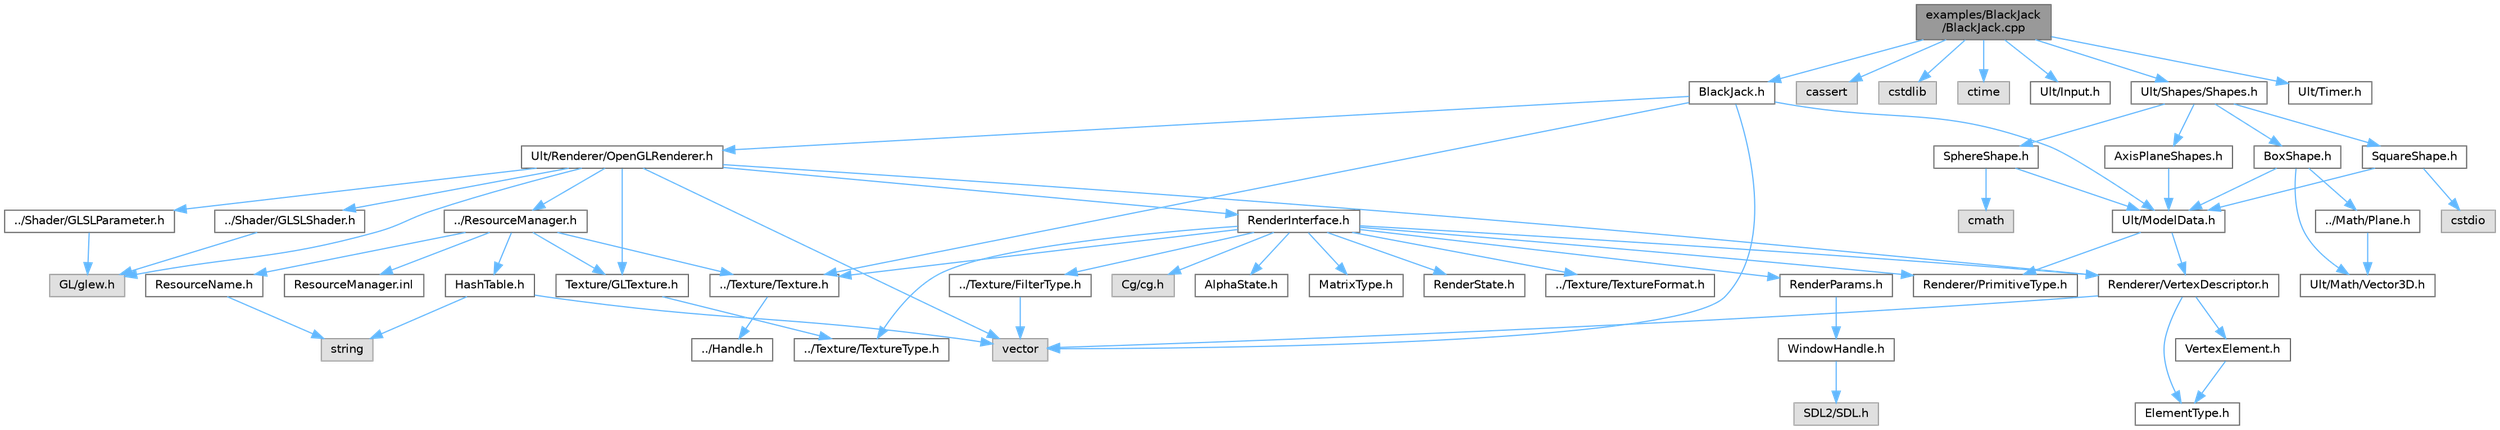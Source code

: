 digraph "examples/BlackJack/BlackJack.cpp"
{
 // LATEX_PDF_SIZE
  bgcolor="transparent";
  edge [fontname=Helvetica,fontsize=10,labelfontname=Helvetica,labelfontsize=10];
  node [fontname=Helvetica,fontsize=10,shape=box,height=0.2,width=0.4];
  Node1 [id="Node000001",label="examples/BlackJack\l/BlackJack.cpp",height=0.2,width=0.4,color="gray40", fillcolor="grey60", style="filled", fontcolor="black",tooltip=" "];
  Node1 -> Node2 [id="edge1_Node000001_Node000002",color="steelblue1",style="solid",tooltip=" "];
  Node2 [id="Node000002",label="BlackJack.h",height=0.2,width=0.4,color="grey40", fillcolor="white", style="filled",URL="$_black_jack_8h.html",tooltip=" "];
  Node2 -> Node3 [id="edge2_Node000002_Node000003",color="steelblue1",style="solid",tooltip=" "];
  Node3 [id="Node000003",label="vector",height=0.2,width=0.4,color="grey60", fillcolor="#E0E0E0", style="filled",tooltip=" "];
  Node2 -> Node4 [id="edge3_Node000002_Node000004",color="steelblue1",style="solid",tooltip=" "];
  Node4 [id="Node000004",label="Ult/ModelData.h",height=0.2,width=0.4,color="grey40", fillcolor="white", style="filled",URL="$_model_data_8h.html",tooltip=" "];
  Node4 -> Node5 [id="edge4_Node000004_Node000005",color="steelblue1",style="solid",tooltip=" "];
  Node5 [id="Node000005",label="Renderer/PrimitiveType.h",height=0.2,width=0.4,color="grey40", fillcolor="white", style="filled",URL="$_primitive_type_8h.html",tooltip=" "];
  Node4 -> Node6 [id="edge5_Node000004_Node000006",color="steelblue1",style="solid",tooltip=" "];
  Node6 [id="Node000006",label="Renderer/VertexDescriptor.h",height=0.2,width=0.4,color="grey40", fillcolor="white", style="filled",URL="$_vertex_descriptor_8h.html",tooltip=" "];
  Node6 -> Node3 [id="edge6_Node000006_Node000003",color="steelblue1",style="solid",tooltip=" "];
  Node6 -> Node7 [id="edge7_Node000006_Node000007",color="steelblue1",style="solid",tooltip=" "];
  Node7 [id="Node000007",label="ElementType.h",height=0.2,width=0.4,color="grey40", fillcolor="white", style="filled",URL="$_element_type_8h.html",tooltip=" "];
  Node6 -> Node8 [id="edge8_Node000006_Node000008",color="steelblue1",style="solid",tooltip=" "];
  Node8 [id="Node000008",label="VertexElement.h",height=0.2,width=0.4,color="grey40", fillcolor="white", style="filled",URL="$_vertex_element_8h.html",tooltip=" "];
  Node8 -> Node7 [id="edge9_Node000008_Node000007",color="steelblue1",style="solid",tooltip=" "];
  Node2 -> Node9 [id="edge10_Node000002_Node000009",color="steelblue1",style="solid",tooltip=" "];
  Node9 [id="Node000009",label="Ult/Renderer/OpenGLRenderer.h",height=0.2,width=0.4,color="grey40", fillcolor="white", style="filled",URL="$_open_g_l_renderer_8h.html",tooltip=" "];
  Node9 -> Node3 [id="edge11_Node000009_Node000003",color="steelblue1",style="solid",tooltip=" "];
  Node9 -> Node10 [id="edge12_Node000009_Node000010",color="steelblue1",style="solid",tooltip=" "];
  Node10 [id="Node000010",label="GL/glew.h",height=0.2,width=0.4,color="grey60", fillcolor="#E0E0E0", style="filled",tooltip=" "];
  Node9 -> Node11 [id="edge13_Node000009_Node000011",color="steelblue1",style="solid",tooltip=" "];
  Node11 [id="Node000011",label="RenderInterface.h",height=0.2,width=0.4,color="grey40", fillcolor="white", style="filled",URL="$_render_interface_8h.html",tooltip=" "];
  Node11 -> Node12 [id="edge14_Node000011_Node000012",color="steelblue1",style="solid",tooltip=" "];
  Node12 [id="Node000012",label="Cg/cg.h",height=0.2,width=0.4,color="grey60", fillcolor="#E0E0E0", style="filled",tooltip=" "];
  Node11 -> Node13 [id="edge15_Node000011_Node000013",color="steelblue1",style="solid",tooltip=" "];
  Node13 [id="Node000013",label="AlphaState.h",height=0.2,width=0.4,color="grey40", fillcolor="white", style="filled",URL="$_alpha_state_8h.html",tooltip=" "];
  Node11 -> Node14 [id="edge16_Node000011_Node000014",color="steelblue1",style="solid",tooltip=" "];
  Node14 [id="Node000014",label="MatrixType.h",height=0.2,width=0.4,color="grey40", fillcolor="white", style="filled",URL="$_matrix_type_8h.html",tooltip=" "];
  Node11 -> Node5 [id="edge17_Node000011_Node000005",color="steelblue1",style="solid",tooltip=" "];
  Node11 -> Node15 [id="edge18_Node000011_Node000015",color="steelblue1",style="solid",tooltip=" "];
  Node15 [id="Node000015",label="RenderParams.h",height=0.2,width=0.4,color="grey40", fillcolor="white", style="filled",URL="$_render_params_8h.html",tooltip=" "];
  Node15 -> Node16 [id="edge19_Node000015_Node000016",color="steelblue1",style="solid",tooltip=" "];
  Node16 [id="Node000016",label="WindowHandle.h",height=0.2,width=0.4,color="grey40", fillcolor="white", style="filled",URL="$_window_handle_8h.html",tooltip=" "];
  Node16 -> Node17 [id="edge20_Node000016_Node000017",color="steelblue1",style="solid",tooltip=" "];
  Node17 [id="Node000017",label="SDL2/SDL.h",height=0.2,width=0.4,color="grey60", fillcolor="#E0E0E0", style="filled",tooltip=" "];
  Node11 -> Node18 [id="edge21_Node000011_Node000018",color="steelblue1",style="solid",tooltip=" "];
  Node18 [id="Node000018",label="RenderState.h",height=0.2,width=0.4,color="grey40", fillcolor="white", style="filled",URL="$_render_state_8h.html",tooltip=" "];
  Node11 -> Node19 [id="edge22_Node000011_Node000019",color="steelblue1",style="solid",tooltip=" "];
  Node19 [id="Node000019",label="../Texture/Texture.h",height=0.2,width=0.4,color="grey40", fillcolor="white", style="filled",URL="$_texture_8h.html",tooltip=" "];
  Node19 -> Node20 [id="edge23_Node000019_Node000020",color="steelblue1",style="solid",tooltip=" "];
  Node20 [id="Node000020",label="../Handle.h",height=0.2,width=0.4,color="grey40", fillcolor="white", style="filled",URL="$_handle_8h.html",tooltip=" "];
  Node11 -> Node21 [id="edge24_Node000011_Node000021",color="steelblue1",style="solid",tooltip=" "];
  Node21 [id="Node000021",label="../Texture/TextureFormat.h",height=0.2,width=0.4,color="grey40", fillcolor="white", style="filled",URL="$_texture_format_8h.html",tooltip=" "];
  Node11 -> Node22 [id="edge25_Node000011_Node000022",color="steelblue1",style="solid",tooltip=" "];
  Node22 [id="Node000022",label="../Texture/TextureType.h",height=0.2,width=0.4,color="grey40", fillcolor="white", style="filled",URL="$_texture_type_8h.html",tooltip=" "];
  Node11 -> Node23 [id="edge26_Node000011_Node000023",color="steelblue1",style="solid",tooltip=" "];
  Node23 [id="Node000023",label="../Texture/FilterType.h",height=0.2,width=0.4,color="grey40", fillcolor="white", style="filled",URL="$_filter_type_8h.html",tooltip=" "];
  Node23 -> Node3 [id="edge27_Node000023_Node000003",color="steelblue1",style="solid",tooltip=" "];
  Node11 -> Node6 [id="edge28_Node000011_Node000006",color="steelblue1",style="solid",tooltip=" "];
  Node9 -> Node24 [id="edge29_Node000009_Node000024",color="steelblue1",style="solid",tooltip=" "];
  Node24 [id="Node000024",label="../ResourceManager.h",height=0.2,width=0.4,color="grey40", fillcolor="white", style="filled",URL="$_resource_manager_8h.html",tooltip=" "];
  Node24 -> Node25 [id="edge30_Node000024_Node000025",color="steelblue1",style="solid",tooltip=" "];
  Node25 [id="Node000025",label="HashTable.h",height=0.2,width=0.4,color="grey40", fillcolor="white", style="filled",URL="$_hash_table_8h.html",tooltip=" "];
  Node25 -> Node26 [id="edge31_Node000025_Node000026",color="steelblue1",style="solid",tooltip=" "];
  Node26 [id="Node000026",label="string",height=0.2,width=0.4,color="grey60", fillcolor="#E0E0E0", style="filled",tooltip=" "];
  Node25 -> Node3 [id="edge32_Node000025_Node000003",color="steelblue1",style="solid",tooltip=" "];
  Node24 -> Node27 [id="edge33_Node000024_Node000027",color="steelblue1",style="solid",tooltip=" "];
  Node27 [id="Node000027",label="ResourceName.h",height=0.2,width=0.4,color="grey40", fillcolor="white", style="filled",URL="$_resource_name_8h.html",tooltip=" "];
  Node27 -> Node26 [id="edge34_Node000027_Node000026",color="steelblue1",style="solid",tooltip=" "];
  Node24 -> Node28 [id="edge35_Node000024_Node000028",color="steelblue1",style="solid",tooltip=" "];
  Node28 [id="Node000028",label="Texture/GLTexture.h",height=0.2,width=0.4,color="grey40", fillcolor="white", style="filled",URL="$_g_l_texture_8h.html",tooltip=" "];
  Node28 -> Node22 [id="edge36_Node000028_Node000022",color="steelblue1",style="solid",tooltip=" "];
  Node24 -> Node19 [id="edge37_Node000024_Node000019",color="steelblue1",style="solid",tooltip=" "];
  Node24 -> Node29 [id="edge38_Node000024_Node000029",color="steelblue1",style="solid",tooltip=" "];
  Node29 [id="Node000029",label="ResourceManager.inl",height=0.2,width=0.4,color="grey40", fillcolor="white", style="filled",URL="$_resource_manager_8inl.html",tooltip=" "];
  Node9 -> Node30 [id="edge39_Node000009_Node000030",color="steelblue1",style="solid",tooltip=" "];
  Node30 [id="Node000030",label="../Shader/GLSLParameter.h",height=0.2,width=0.4,color="grey40", fillcolor="white", style="filled",URL="$_g_l_s_l_parameter_8h.html",tooltip=" "];
  Node30 -> Node10 [id="edge40_Node000030_Node000010",color="steelblue1",style="solid",tooltip=" "];
  Node9 -> Node31 [id="edge41_Node000009_Node000031",color="steelblue1",style="solid",tooltip=" "];
  Node31 [id="Node000031",label="../Shader/GLSLShader.h",height=0.2,width=0.4,color="grey40", fillcolor="white", style="filled",URL="$_g_l_s_l_shader_8h.html",tooltip=" "];
  Node31 -> Node10 [id="edge42_Node000031_Node000010",color="steelblue1",style="solid",tooltip=" "];
  Node9 -> Node28 [id="edge43_Node000009_Node000028",color="steelblue1",style="solid",tooltip=" "];
  Node9 -> Node6 [id="edge44_Node000009_Node000006",color="steelblue1",style="solid",tooltip=" "];
  Node2 -> Node19 [id="edge45_Node000002_Node000019",color="steelblue1",style="solid",tooltip=" "];
  Node1 -> Node32 [id="edge46_Node000001_Node000032",color="steelblue1",style="solid",tooltip=" "];
  Node32 [id="Node000032",label="cassert",height=0.2,width=0.4,color="grey60", fillcolor="#E0E0E0", style="filled",tooltip=" "];
  Node1 -> Node33 [id="edge47_Node000001_Node000033",color="steelblue1",style="solid",tooltip=" "];
  Node33 [id="Node000033",label="cstdlib",height=0.2,width=0.4,color="grey60", fillcolor="#E0E0E0", style="filled",tooltip=" "];
  Node1 -> Node34 [id="edge48_Node000001_Node000034",color="steelblue1",style="solid",tooltip=" "];
  Node34 [id="Node000034",label="ctime",height=0.2,width=0.4,color="grey60", fillcolor="#E0E0E0", style="filled",tooltip=" "];
  Node1 -> Node35 [id="edge49_Node000001_Node000035",color="steelblue1",style="solid",tooltip=" "];
  Node35 [id="Node000035",label="Ult/Input.h",height=0.2,width=0.4,color="grey40", fillcolor="white", style="filled",URL="$_input_8h.html",tooltip=" "];
  Node1 -> Node36 [id="edge50_Node000001_Node000036",color="steelblue1",style="solid",tooltip=" "];
  Node36 [id="Node000036",label="Ult/Shapes/Shapes.h",height=0.2,width=0.4,color="grey40", fillcolor="white", style="filled",URL="$_shapes_8h.html",tooltip=" "];
  Node36 -> Node37 [id="edge51_Node000036_Node000037",color="steelblue1",style="solid",tooltip=" "];
  Node37 [id="Node000037",label="AxisPlaneShapes.h",height=0.2,width=0.4,color="grey40", fillcolor="white", style="filled",URL="$_axis_plane_shapes_8h.html",tooltip=" "];
  Node37 -> Node4 [id="edge52_Node000037_Node000004",color="steelblue1",style="solid",tooltip=" "];
  Node36 -> Node38 [id="edge53_Node000036_Node000038",color="steelblue1",style="solid",tooltip=" "];
  Node38 [id="Node000038",label="BoxShape.h",height=0.2,width=0.4,color="grey40", fillcolor="white", style="filled",URL="$_box_shape_8h.html",tooltip=" "];
  Node38 -> Node39 [id="edge54_Node000038_Node000039",color="steelblue1",style="solid",tooltip=" "];
  Node39 [id="Node000039",label="../Math/Plane.h",height=0.2,width=0.4,color="grey40", fillcolor="white", style="filled",URL="$_plane_8h.html",tooltip=" "];
  Node39 -> Node40 [id="edge55_Node000039_Node000040",color="steelblue1",style="solid",tooltip=" "];
  Node40 [id="Node000040",label="Ult/Math/Vector3D.h",height=0.2,width=0.4,color="grey40", fillcolor="white", style="filled",URL="$_vector3_d_8h.html",tooltip=" "];
  Node38 -> Node40 [id="edge56_Node000038_Node000040",color="steelblue1",style="solid",tooltip=" "];
  Node38 -> Node4 [id="edge57_Node000038_Node000004",color="steelblue1",style="solid",tooltip=" "];
  Node36 -> Node41 [id="edge58_Node000036_Node000041",color="steelblue1",style="solid",tooltip=" "];
  Node41 [id="Node000041",label="SphereShape.h",height=0.2,width=0.4,color="grey40", fillcolor="white", style="filled",URL="$_sphere_shape_8h.html",tooltip=" "];
  Node41 -> Node42 [id="edge59_Node000041_Node000042",color="steelblue1",style="solid",tooltip=" "];
  Node42 [id="Node000042",label="cmath",height=0.2,width=0.4,color="grey60", fillcolor="#E0E0E0", style="filled",tooltip=" "];
  Node41 -> Node4 [id="edge60_Node000041_Node000004",color="steelblue1",style="solid",tooltip=" "];
  Node36 -> Node43 [id="edge61_Node000036_Node000043",color="steelblue1",style="solid",tooltip=" "];
  Node43 [id="Node000043",label="SquareShape.h",height=0.2,width=0.4,color="grey40", fillcolor="white", style="filled",URL="$_square_shape_8h.html",tooltip=" "];
  Node43 -> Node44 [id="edge62_Node000043_Node000044",color="steelblue1",style="solid",tooltip=" "];
  Node44 [id="Node000044",label="cstdio",height=0.2,width=0.4,color="grey60", fillcolor="#E0E0E0", style="filled",tooltip=" "];
  Node43 -> Node4 [id="edge63_Node000043_Node000004",color="steelblue1",style="solid",tooltip=" "];
  Node1 -> Node45 [id="edge64_Node000001_Node000045",color="steelblue1",style="solid",tooltip=" "];
  Node45 [id="Node000045",label="Ult/Timer.h",height=0.2,width=0.4,color="grey40", fillcolor="white", style="filled",URL="$_timer_8h.html",tooltip=" "];
}
